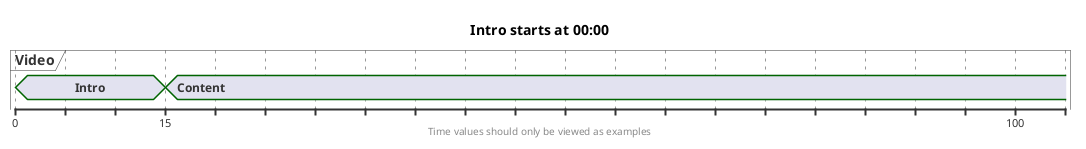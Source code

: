 @startuml "Intro starts at 00:00"
Title Intro starts at 00:00
footer Time values should only be viewed as examples
concise "Video" as Video

@Video
0 is Intro
+15 is Content
@100

@enduml